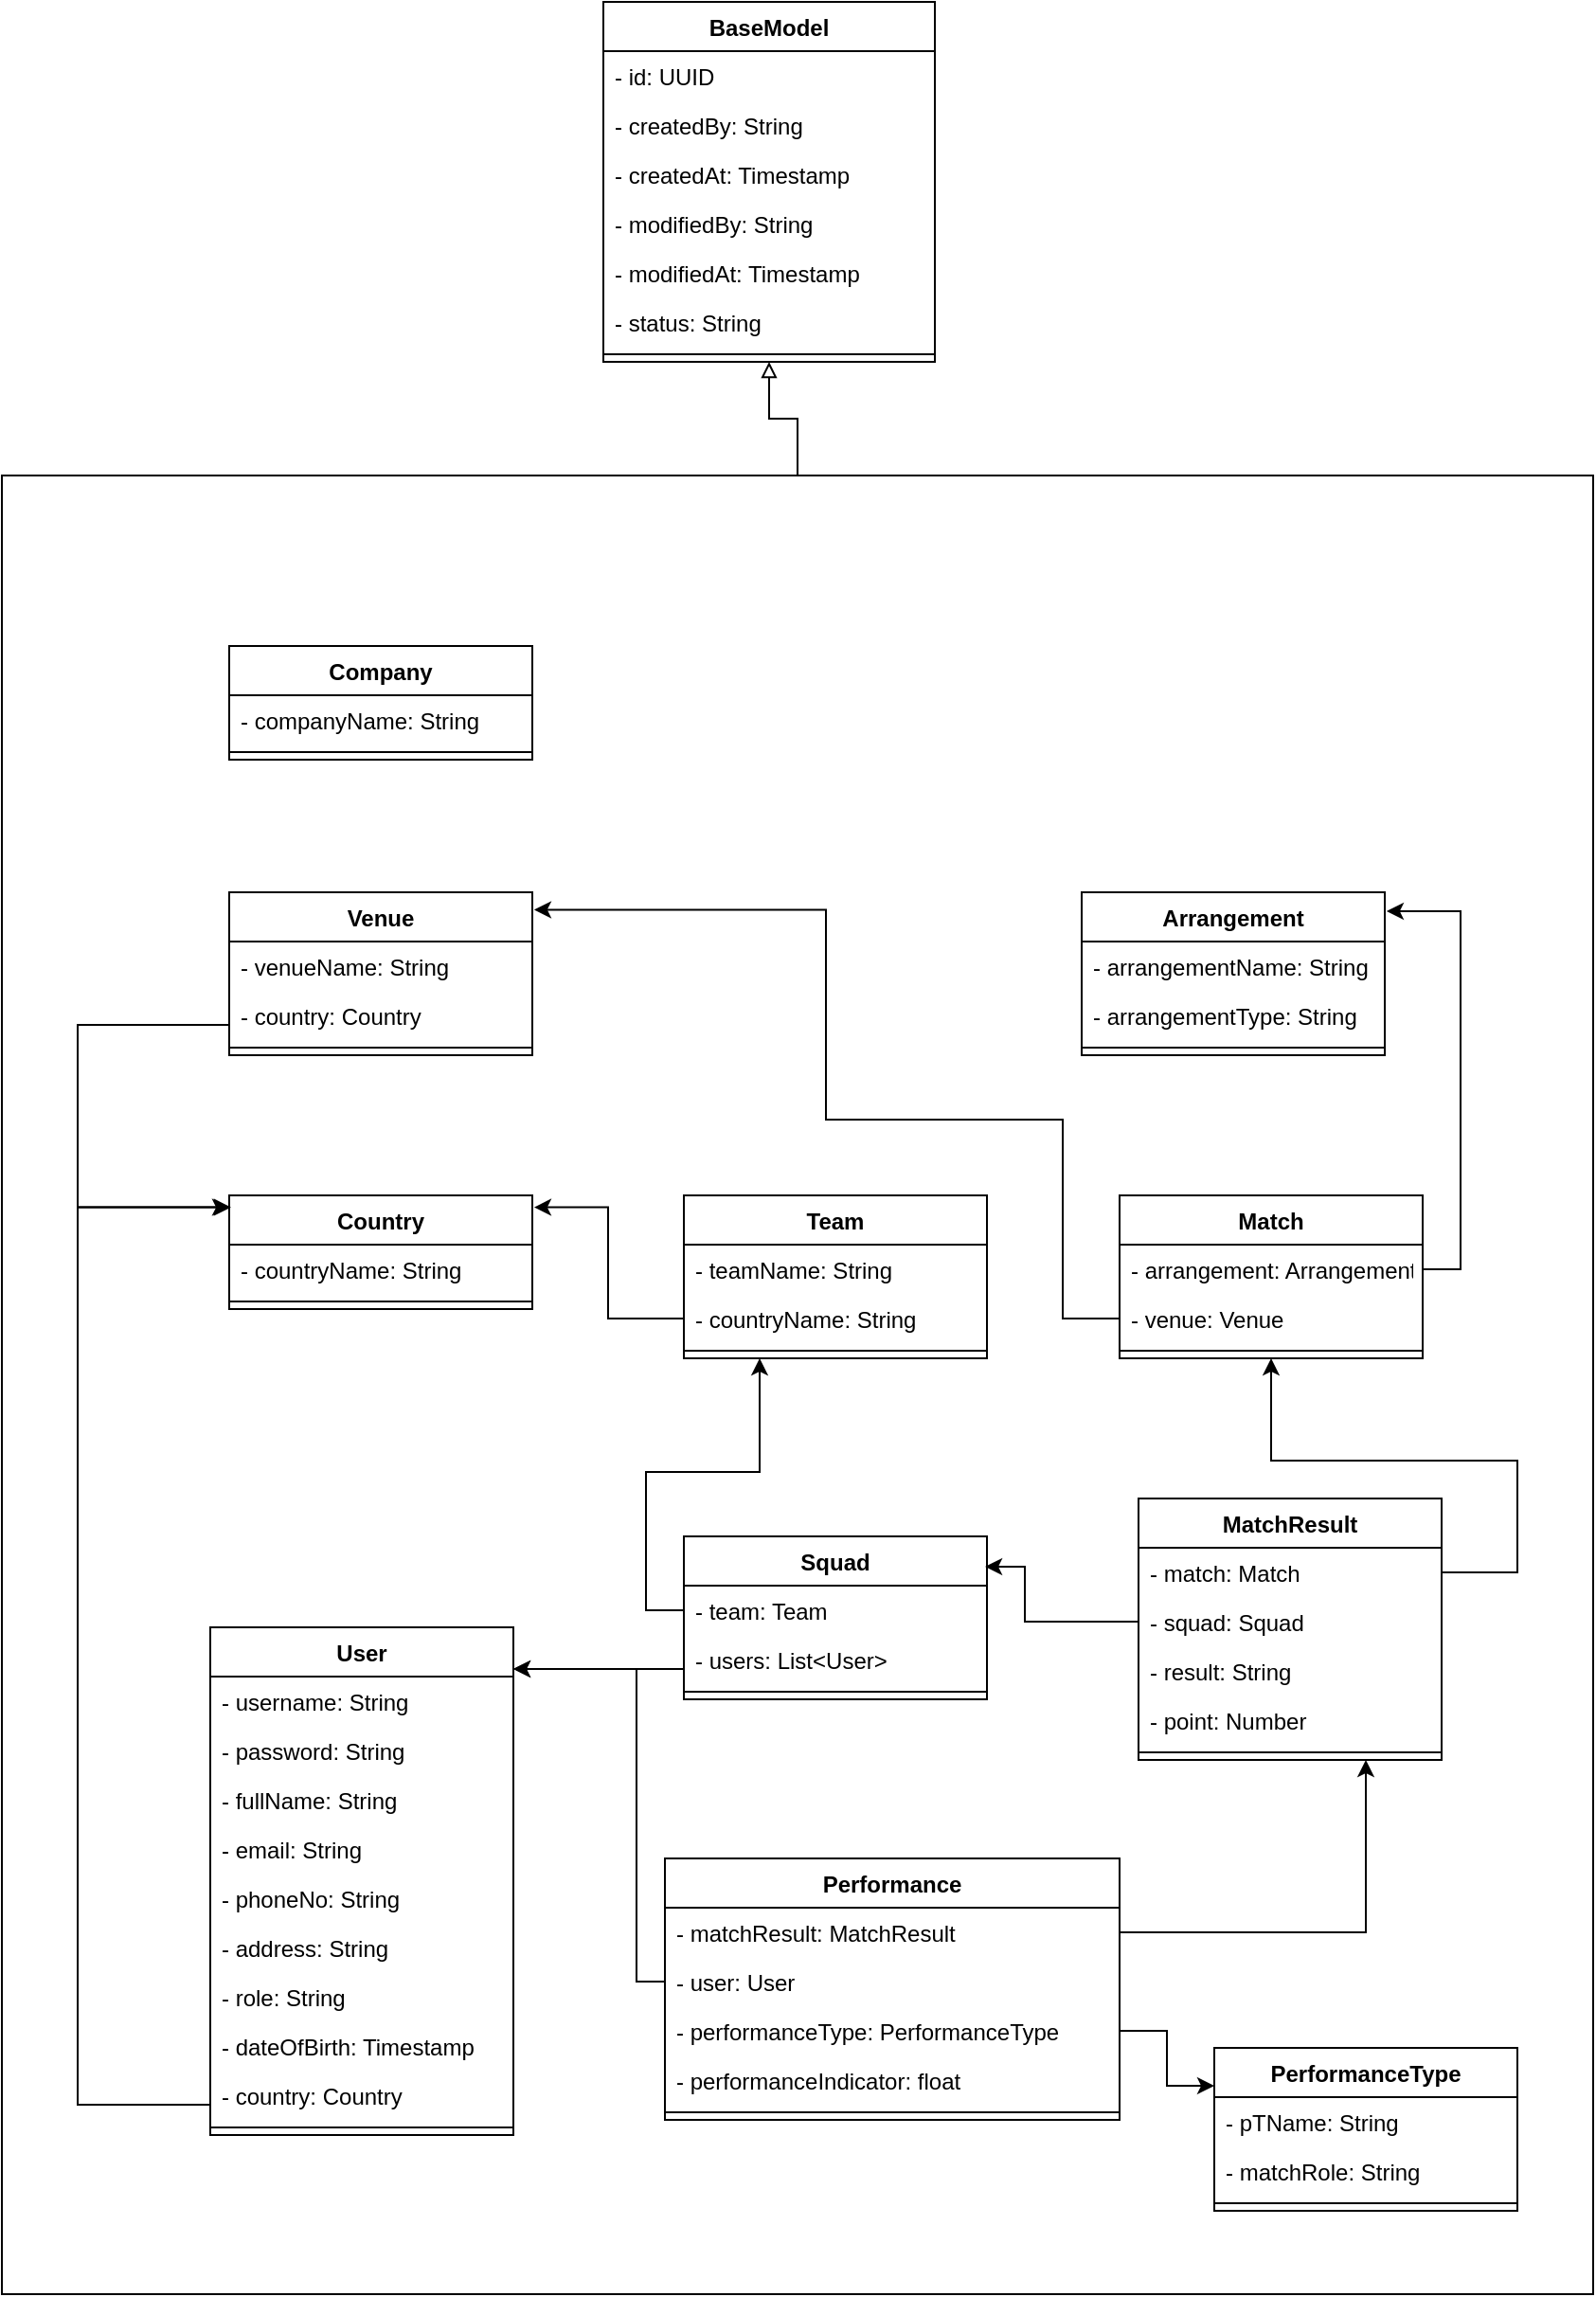 <mxfile version="14.9.6" type="device"><diagram id="pavRY5Ff5AZdBSmc_nE6" name="Page-1"><mxGraphModel dx="1092" dy="1628" grid="1" gridSize="10" guides="1" tooltips="1" connect="1" arrows="1" fold="1" page="1" pageScale="1" pageWidth="850" pageHeight="1100" math="0" shadow="0"><root><mxCell id="0"/><mxCell id="1" parent="0"/><mxCell id="Xf4mA_3UjRFJncI_C_CG-4" style="edgeStyle=orthogonalEdgeStyle;rounded=0;orthogonalLoop=1;jettySize=auto;html=1;endArrow=block;endFill=0;" parent="1" source="Xf4mA_3UjRFJncI_C_CG-3" target="aH9YZH36lYJqa6SZUZgS-5" edge="1"><mxGeometry relative="1" as="geometry"/></mxCell><mxCell id="Xf4mA_3UjRFJncI_C_CG-3" value="" style="rounded=0;whiteSpace=wrap;html=1;" parent="1" vertex="1"><mxGeometry x="40" y="20" width="840" height="960" as="geometry"/></mxCell><mxCell id="aH9YZH36lYJqa6SZUZgS-1" value="Company" style="swimlane;fontStyle=1;align=center;verticalAlign=top;childLayout=stackLayout;horizontal=1;startSize=26;horizontalStack=0;resizeParent=1;resizeParentMax=0;resizeLast=0;collapsible=1;marginBottom=0;" parent="1" vertex="1"><mxGeometry x="160" y="110" width="160" height="60" as="geometry"/></mxCell><mxCell id="aH9YZH36lYJqa6SZUZgS-2" value="- companyName: String" style="text;strokeColor=none;fillColor=none;align=left;verticalAlign=top;spacingLeft=4;spacingRight=4;overflow=hidden;rotatable=0;points=[[0,0.5],[1,0.5]];portConstraint=eastwest;" parent="aH9YZH36lYJqa6SZUZgS-1" vertex="1"><mxGeometry y="26" width="160" height="26" as="geometry"/></mxCell><mxCell id="aH9YZH36lYJqa6SZUZgS-3" value="" style="line;strokeWidth=1;fillColor=none;align=left;verticalAlign=middle;spacingTop=-1;spacingLeft=3;spacingRight=3;rotatable=0;labelPosition=right;points=[];portConstraint=eastwest;" parent="aH9YZH36lYJqa6SZUZgS-1" vertex="1"><mxGeometry y="52" width="160" height="8" as="geometry"/></mxCell><mxCell id="aH9YZH36lYJqa6SZUZgS-5" value="BaseModel" style="swimlane;fontStyle=1;align=center;verticalAlign=top;childLayout=stackLayout;horizontal=1;startSize=26;horizontalStack=0;resizeParent=1;resizeParentMax=0;resizeLast=0;collapsible=1;marginBottom=0;" parent="1" vertex="1"><mxGeometry x="357.5" y="-230" width="175" height="190" as="geometry"/></mxCell><mxCell id="aH9YZH36lYJqa6SZUZgS-6" value="- id: UUID" style="text;strokeColor=none;fillColor=none;align=left;verticalAlign=top;spacingLeft=4;spacingRight=4;overflow=hidden;rotatable=0;points=[[0,0.5],[1,0.5]];portConstraint=eastwest;" parent="aH9YZH36lYJqa6SZUZgS-5" vertex="1"><mxGeometry y="26" width="175" height="26" as="geometry"/></mxCell><mxCell id="aH9YZH36lYJqa6SZUZgS-8" value="- createdBy: String" style="text;strokeColor=none;fillColor=none;align=left;verticalAlign=top;spacingLeft=4;spacingRight=4;overflow=hidden;rotatable=0;points=[[0,0.5],[1,0.5]];portConstraint=eastwest;" parent="aH9YZH36lYJqa6SZUZgS-5" vertex="1"><mxGeometry y="52" width="175" height="26" as="geometry"/></mxCell><mxCell id="aH9YZH36lYJqa6SZUZgS-12" value="- createdAt: Timestamp" style="text;strokeColor=none;fillColor=none;align=left;verticalAlign=top;spacingLeft=4;spacingRight=4;overflow=hidden;rotatable=0;points=[[0,0.5],[1,0.5]];portConstraint=eastwest;" parent="aH9YZH36lYJqa6SZUZgS-5" vertex="1"><mxGeometry y="78" width="175" height="26" as="geometry"/></mxCell><mxCell id="aH9YZH36lYJqa6SZUZgS-14" value="- modifiedBy: String" style="text;strokeColor=none;fillColor=none;align=left;verticalAlign=top;spacingLeft=4;spacingRight=4;overflow=hidden;rotatable=0;points=[[0,0.5],[1,0.5]];portConstraint=eastwest;" parent="aH9YZH36lYJqa6SZUZgS-5" vertex="1"><mxGeometry y="104" width="175" height="26" as="geometry"/></mxCell><mxCell id="aH9YZH36lYJqa6SZUZgS-15" value="- modifiedAt: Timestamp" style="text;strokeColor=none;fillColor=none;align=left;verticalAlign=top;spacingLeft=4;spacingRight=4;overflow=hidden;rotatable=0;points=[[0,0.5],[1,0.5]];portConstraint=eastwest;" parent="aH9YZH36lYJqa6SZUZgS-5" vertex="1"><mxGeometry y="130" width="175" height="26" as="geometry"/></mxCell><mxCell id="aH9YZH36lYJqa6SZUZgS-13" value="- status: String" style="text;strokeColor=none;fillColor=none;align=left;verticalAlign=top;spacingLeft=4;spacingRight=4;overflow=hidden;rotatable=0;points=[[0,0.5],[1,0.5]];portConstraint=eastwest;" parent="aH9YZH36lYJqa6SZUZgS-5" vertex="1"><mxGeometry y="156" width="175" height="26" as="geometry"/></mxCell><mxCell id="aH9YZH36lYJqa6SZUZgS-7" value="" style="line;strokeWidth=1;fillColor=none;align=left;verticalAlign=middle;spacingTop=-1;spacingLeft=3;spacingRight=3;rotatable=0;labelPosition=right;points=[];portConstraint=eastwest;" parent="aH9YZH36lYJqa6SZUZgS-5" vertex="1"><mxGeometry y="182" width="175" height="8" as="geometry"/></mxCell><mxCell id="aH9YZH36lYJqa6SZUZgS-16" value="Country" style="swimlane;fontStyle=1;align=center;verticalAlign=top;childLayout=stackLayout;horizontal=1;startSize=26;horizontalStack=0;resizeParent=1;resizeParentMax=0;resizeLast=0;collapsible=1;marginBottom=0;" parent="1" vertex="1"><mxGeometry x="160" y="400" width="160" height="60" as="geometry"/></mxCell><mxCell id="aH9YZH36lYJqa6SZUZgS-18" value="- countryName: String" style="text;strokeColor=none;fillColor=none;align=left;verticalAlign=top;spacingLeft=4;spacingRight=4;overflow=hidden;rotatable=0;points=[[0,0.5],[1,0.5]];portConstraint=eastwest;" parent="aH9YZH36lYJqa6SZUZgS-16" vertex="1"><mxGeometry y="26" width="160" height="26" as="geometry"/></mxCell><mxCell id="aH9YZH36lYJqa6SZUZgS-19" value="" style="line;strokeWidth=1;fillColor=none;align=left;verticalAlign=middle;spacingTop=-1;spacingLeft=3;spacingRight=3;rotatable=0;labelPosition=right;points=[];portConstraint=eastwest;" parent="aH9YZH36lYJqa6SZUZgS-16" vertex="1"><mxGeometry y="52" width="160" height="8" as="geometry"/></mxCell><mxCell id="aH9YZH36lYJqa6SZUZgS-20" value="User" style="swimlane;fontStyle=1;align=center;verticalAlign=top;childLayout=stackLayout;horizontal=1;startSize=26;horizontalStack=0;resizeParent=1;resizeParentMax=0;resizeLast=0;collapsible=1;marginBottom=0;" parent="1" vertex="1"><mxGeometry x="150" y="628" width="160" height="268" as="geometry"/></mxCell><mxCell id="aH9YZH36lYJqa6SZUZgS-22" value="- username: String" style="text;strokeColor=none;fillColor=none;align=left;verticalAlign=top;spacingLeft=4;spacingRight=4;overflow=hidden;rotatable=0;points=[[0,0.5],[1,0.5]];portConstraint=eastwest;" parent="aH9YZH36lYJqa6SZUZgS-20" vertex="1"><mxGeometry y="26" width="160" height="26" as="geometry"/></mxCell><mxCell id="aH9YZH36lYJqa6SZUZgS-24" value="- password: String" style="text;strokeColor=none;fillColor=none;align=left;verticalAlign=top;spacingLeft=4;spacingRight=4;overflow=hidden;rotatable=0;points=[[0,0.5],[1,0.5]];portConstraint=eastwest;" parent="aH9YZH36lYJqa6SZUZgS-20" vertex="1"><mxGeometry y="52" width="160" height="26" as="geometry"/></mxCell><mxCell id="Xf4mA_3UjRFJncI_C_CG-1" value="- fullName: String" style="text;strokeColor=none;fillColor=none;align=left;verticalAlign=top;spacingLeft=4;spacingRight=4;overflow=hidden;rotatable=0;points=[[0,0.5],[1,0.5]];portConstraint=eastwest;" parent="aH9YZH36lYJqa6SZUZgS-20" vertex="1"><mxGeometry y="78" width="160" height="26" as="geometry"/></mxCell><mxCell id="aH9YZH36lYJqa6SZUZgS-25" value="- email: String" style="text;strokeColor=none;fillColor=none;align=left;verticalAlign=top;spacingLeft=4;spacingRight=4;overflow=hidden;rotatable=0;points=[[0,0.5],[1,0.5]];portConstraint=eastwest;" parent="aH9YZH36lYJqa6SZUZgS-20" vertex="1"><mxGeometry y="104" width="160" height="26" as="geometry"/></mxCell><mxCell id="aH9YZH36lYJqa6SZUZgS-26" value="- phoneNo: String" style="text;strokeColor=none;fillColor=none;align=left;verticalAlign=top;spacingLeft=4;spacingRight=4;overflow=hidden;rotatable=0;points=[[0,0.5],[1,0.5]];portConstraint=eastwest;" parent="aH9YZH36lYJqa6SZUZgS-20" vertex="1"><mxGeometry y="130" width="160" height="26" as="geometry"/></mxCell><mxCell id="aH9YZH36lYJqa6SZUZgS-27" value="- address: String" style="text;strokeColor=none;fillColor=none;align=left;verticalAlign=top;spacingLeft=4;spacingRight=4;overflow=hidden;rotatable=0;points=[[0,0.5],[1,0.5]];portConstraint=eastwest;" parent="aH9YZH36lYJqa6SZUZgS-20" vertex="1"><mxGeometry y="156" width="160" height="26" as="geometry"/></mxCell><mxCell id="aH9YZH36lYJqa6SZUZgS-39" value="- role: String" style="text;strokeColor=none;fillColor=none;align=left;verticalAlign=top;spacingLeft=4;spacingRight=4;overflow=hidden;rotatable=0;points=[[0,0.5],[1,0.5]];portConstraint=eastwest;" parent="aH9YZH36lYJqa6SZUZgS-20" vertex="1"><mxGeometry y="182" width="160" height="26" as="geometry"/></mxCell><mxCell id="aH9YZH36lYJqa6SZUZgS-91" value="- dateOfBirth: Timestamp" style="text;strokeColor=none;fillColor=none;align=left;verticalAlign=top;spacingLeft=4;spacingRight=4;overflow=hidden;rotatable=0;points=[[0,0.5],[1,0.5]];portConstraint=eastwest;" parent="aH9YZH36lYJqa6SZUZgS-20" vertex="1"><mxGeometry y="208" width="160" height="26" as="geometry"/></mxCell><mxCell id="aH9YZH36lYJqa6SZUZgS-40" value="- country: Country" style="text;strokeColor=none;fillColor=none;align=left;verticalAlign=top;spacingLeft=4;spacingRight=4;overflow=hidden;rotatable=0;points=[[0,0.5],[1,0.5]];portConstraint=eastwest;" parent="aH9YZH36lYJqa6SZUZgS-20" vertex="1"><mxGeometry y="234" width="160" height="26" as="geometry"/></mxCell><mxCell id="aH9YZH36lYJqa6SZUZgS-23" value="" style="line;strokeWidth=1;fillColor=none;align=left;verticalAlign=middle;spacingTop=-1;spacingLeft=3;spacingRight=3;rotatable=0;labelPosition=right;points=[];portConstraint=eastwest;" parent="aH9YZH36lYJqa6SZUZgS-20" vertex="1"><mxGeometry y="260" width="160" height="8" as="geometry"/></mxCell><mxCell id="aH9YZH36lYJqa6SZUZgS-29" value="Team" style="swimlane;fontStyle=1;align=center;verticalAlign=top;childLayout=stackLayout;horizontal=1;startSize=26;horizontalStack=0;resizeParent=1;resizeParentMax=0;resizeLast=0;collapsible=1;marginBottom=0;" parent="1" vertex="1"><mxGeometry x="400" y="400" width="160" height="86" as="geometry"/></mxCell><mxCell id="aH9YZH36lYJqa6SZUZgS-31" value="- teamName: String" style="text;strokeColor=none;fillColor=none;align=left;verticalAlign=top;spacingLeft=4;spacingRight=4;overflow=hidden;rotatable=0;points=[[0,0.5],[1,0.5]];portConstraint=eastwest;" parent="aH9YZH36lYJqa6SZUZgS-29" vertex="1"><mxGeometry y="26" width="160" height="26" as="geometry"/></mxCell><mxCell id="aH9YZH36lYJqa6SZUZgS-41" value="- countryName: String" style="text;strokeColor=none;fillColor=none;align=left;verticalAlign=top;spacingLeft=4;spacingRight=4;overflow=hidden;rotatable=0;points=[[0,0.5],[1,0.5]];portConstraint=eastwest;" parent="aH9YZH36lYJqa6SZUZgS-29" vertex="1"><mxGeometry y="52" width="160" height="26" as="geometry"/></mxCell><mxCell id="aH9YZH36lYJqa6SZUZgS-37" value="" style="line;strokeWidth=1;fillColor=none;align=left;verticalAlign=middle;spacingTop=-1;spacingLeft=3;spacingRight=3;rotatable=0;labelPosition=right;points=[];portConstraint=eastwest;" parent="aH9YZH36lYJqa6SZUZgS-29" vertex="1"><mxGeometry y="78" width="160" height="8" as="geometry"/></mxCell><mxCell id="aH9YZH36lYJqa6SZUZgS-51" value="Squad" style="swimlane;fontStyle=1;align=center;verticalAlign=top;childLayout=stackLayout;horizontal=1;startSize=26;horizontalStack=0;resizeParent=1;resizeParentMax=0;resizeLast=0;collapsible=1;marginBottom=0;" parent="1" vertex="1"><mxGeometry x="400" y="580" width="160" height="86" as="geometry"/></mxCell><mxCell id="aH9YZH36lYJqa6SZUZgS-53" value="- team: Team" style="text;strokeColor=none;fillColor=none;align=left;verticalAlign=top;spacingLeft=4;spacingRight=4;overflow=hidden;rotatable=0;points=[[0,0.5],[1,0.5]];portConstraint=eastwest;" parent="aH9YZH36lYJqa6SZUZgS-51" vertex="1"><mxGeometry y="26" width="160" height="26" as="geometry"/></mxCell><mxCell id="aH9YZH36lYJqa6SZUZgS-54" value="- users: List&lt;User&gt;" style="text;strokeColor=none;fillColor=none;align=left;verticalAlign=top;spacingLeft=4;spacingRight=4;overflow=hidden;rotatable=0;points=[[0,0.5],[1,0.5]];portConstraint=eastwest;" parent="aH9YZH36lYJqa6SZUZgS-51" vertex="1"><mxGeometry y="52" width="160" height="26" as="geometry"/></mxCell><mxCell id="aH9YZH36lYJqa6SZUZgS-55" value="" style="line;strokeWidth=1;fillColor=none;align=left;verticalAlign=middle;spacingTop=-1;spacingLeft=3;spacingRight=3;rotatable=0;labelPosition=right;points=[];portConstraint=eastwest;" parent="aH9YZH36lYJqa6SZUZgS-51" vertex="1"><mxGeometry y="78" width="160" height="8" as="geometry"/></mxCell><mxCell id="aH9YZH36lYJqa6SZUZgS-56" style="edgeStyle=orthogonalEdgeStyle;rounded=0;orthogonalLoop=1;jettySize=auto;html=1;" parent="1" source="aH9YZH36lYJqa6SZUZgS-54" target="aH9YZH36lYJqa6SZUZgS-20" edge="1"><mxGeometry relative="1" as="geometry"><Array as="points"><mxPoint x="350" y="650"/><mxPoint x="350" y="650"/></Array></mxGeometry></mxCell><mxCell id="aH9YZH36lYJqa6SZUZgS-57" style="edgeStyle=orthogonalEdgeStyle;rounded=0;orthogonalLoop=1;jettySize=auto;html=1;entryX=1.006;entryY=0.105;entryDx=0;entryDy=0;entryPerimeter=0;" parent="1" source="aH9YZH36lYJqa6SZUZgS-41" target="aH9YZH36lYJqa6SZUZgS-16" edge="1"><mxGeometry relative="1" as="geometry"/></mxCell><mxCell id="aH9YZH36lYJqa6SZUZgS-58" style="edgeStyle=orthogonalEdgeStyle;rounded=0;orthogonalLoop=1;jettySize=auto;html=1;entryX=0.006;entryY=0.105;entryDx=0;entryDy=0;entryPerimeter=0;" parent="1" source="aH9YZH36lYJqa6SZUZgS-40" target="aH9YZH36lYJqa6SZUZgS-16" edge="1"><mxGeometry relative="1" as="geometry"><Array as="points"><mxPoint x="80" y="880"/><mxPoint x="80" y="406"/></Array></mxGeometry></mxCell><mxCell id="aH9YZH36lYJqa6SZUZgS-59" value="Arrangement" style="swimlane;fontStyle=1;align=center;verticalAlign=top;childLayout=stackLayout;horizontal=1;startSize=26;horizontalStack=0;resizeParent=1;resizeParentMax=0;resizeLast=0;collapsible=1;marginBottom=0;" parent="1" vertex="1"><mxGeometry x="610" y="240" width="160" height="86" as="geometry"/></mxCell><mxCell id="aH9YZH36lYJqa6SZUZgS-61" value="- arrangementName: String" style="text;strokeColor=none;fillColor=none;align=left;verticalAlign=top;spacingLeft=4;spacingRight=4;overflow=hidden;rotatable=0;points=[[0,0.5],[1,0.5]];portConstraint=eastwest;" parent="aH9YZH36lYJqa6SZUZgS-59" vertex="1"><mxGeometry y="26" width="160" height="26" as="geometry"/></mxCell><mxCell id="aH9YZH36lYJqa6SZUZgS-80" value="- arrangementType: String" style="text;strokeColor=none;fillColor=none;align=left;verticalAlign=top;spacingLeft=4;spacingRight=4;overflow=hidden;rotatable=0;points=[[0,0.5],[1,0.5]];portConstraint=eastwest;" parent="aH9YZH36lYJqa6SZUZgS-59" vertex="1"><mxGeometry y="52" width="160" height="26" as="geometry"/></mxCell><mxCell id="aH9YZH36lYJqa6SZUZgS-63" value="" style="line;strokeWidth=1;fillColor=none;align=left;verticalAlign=middle;spacingTop=-1;spacingLeft=3;spacingRight=3;rotatable=0;labelPosition=right;points=[];portConstraint=eastwest;" parent="aH9YZH36lYJqa6SZUZgS-59" vertex="1"><mxGeometry y="78" width="160" height="8" as="geometry"/></mxCell><mxCell id="aH9YZH36lYJqa6SZUZgS-66" value="Venue" style="swimlane;fontStyle=1;align=center;verticalAlign=top;childLayout=stackLayout;horizontal=1;startSize=26;horizontalStack=0;resizeParent=1;resizeParentMax=0;resizeLast=0;collapsible=1;marginBottom=0;" parent="1" vertex="1"><mxGeometry x="160" y="240" width="160" height="86" as="geometry"/></mxCell><mxCell id="aH9YZH36lYJqa6SZUZgS-68" value="- venueName: String" style="text;strokeColor=none;fillColor=none;align=left;verticalAlign=top;spacingLeft=4;spacingRight=4;overflow=hidden;rotatable=0;points=[[0,0.5],[1,0.5]];portConstraint=eastwest;" parent="aH9YZH36lYJqa6SZUZgS-66" vertex="1"><mxGeometry y="26" width="160" height="26" as="geometry"/></mxCell><mxCell id="aH9YZH36lYJqa6SZUZgS-69" value="- country: Country" style="text;strokeColor=none;fillColor=none;align=left;verticalAlign=top;spacingLeft=4;spacingRight=4;overflow=hidden;rotatable=0;points=[[0,0.5],[1,0.5]];portConstraint=eastwest;" parent="aH9YZH36lYJqa6SZUZgS-66" vertex="1"><mxGeometry y="52" width="160" height="26" as="geometry"/></mxCell><mxCell id="aH9YZH36lYJqa6SZUZgS-70" value="" style="line;strokeWidth=1;fillColor=none;align=left;verticalAlign=middle;spacingTop=-1;spacingLeft=3;spacingRight=3;rotatable=0;labelPosition=right;points=[];portConstraint=eastwest;" parent="aH9YZH36lYJqa6SZUZgS-66" vertex="1"><mxGeometry y="78" width="160" height="8" as="geometry"/></mxCell><mxCell id="aH9YZH36lYJqa6SZUZgS-78" style="edgeStyle=orthogonalEdgeStyle;rounded=0;orthogonalLoop=1;jettySize=auto;html=1;entryX=1.006;entryY=0.107;entryDx=0;entryDy=0;entryPerimeter=0;" parent="1" source="aH9YZH36lYJqa6SZUZgS-79" target="aH9YZH36lYJqa6SZUZgS-66" edge="1"><mxGeometry relative="1" as="geometry"><Array as="points"><mxPoint x="600" y="465"/><mxPoint x="600" y="360"/><mxPoint x="475" y="360"/><mxPoint x="475" y="249"/></Array></mxGeometry></mxCell><mxCell id="aH9YZH36lYJqa6SZUZgS-73" value="Match" style="swimlane;fontStyle=1;align=center;verticalAlign=top;childLayout=stackLayout;horizontal=1;startSize=26;horizontalStack=0;resizeParent=1;resizeParentMax=0;resizeLast=0;collapsible=1;marginBottom=0;" parent="1" vertex="1"><mxGeometry x="630" y="400" width="160" height="86" as="geometry"/></mxCell><mxCell id="aH9YZH36lYJqa6SZUZgS-76" value="- arrangement: Arrangement" style="text;strokeColor=none;fillColor=none;align=left;verticalAlign=top;spacingLeft=4;spacingRight=4;overflow=hidden;rotatable=0;points=[[0,0.5],[1,0.5]];portConstraint=eastwest;" parent="aH9YZH36lYJqa6SZUZgS-73" vertex="1"><mxGeometry y="26" width="160" height="26" as="geometry"/></mxCell><mxCell id="aH9YZH36lYJqa6SZUZgS-79" value="- venue: Venue" style="text;strokeColor=none;fillColor=none;align=left;verticalAlign=top;spacingLeft=4;spacingRight=4;overflow=hidden;rotatable=0;points=[[0,0.5],[1,0.5]];portConstraint=eastwest;" parent="aH9YZH36lYJqa6SZUZgS-73" vertex="1"><mxGeometry y="52" width="160" height="26" as="geometry"/></mxCell><mxCell id="aH9YZH36lYJqa6SZUZgS-77" value="" style="line;strokeWidth=1;fillColor=none;align=left;verticalAlign=middle;spacingTop=-1;spacingLeft=3;spacingRight=3;rotatable=0;labelPosition=right;points=[];portConstraint=eastwest;" parent="aH9YZH36lYJqa6SZUZgS-73" vertex="1"><mxGeometry y="78" width="160" height="8" as="geometry"/></mxCell><mxCell id="aH9YZH36lYJqa6SZUZgS-81" style="edgeStyle=orthogonalEdgeStyle;rounded=0;orthogonalLoop=1;jettySize=auto;html=1;entryX=1.006;entryY=0.116;entryDx=0;entryDy=0;entryPerimeter=0;" parent="1" source="aH9YZH36lYJqa6SZUZgS-76" target="aH9YZH36lYJqa6SZUZgS-59" edge="1"><mxGeometry relative="1" as="geometry"><Array as="points"><mxPoint x="810" y="439"/><mxPoint x="810" y="250"/></Array></mxGeometry></mxCell><mxCell id="aH9YZH36lYJqa6SZUZgS-82" value="MatchResult" style="swimlane;fontStyle=1;align=center;verticalAlign=top;childLayout=stackLayout;horizontal=1;startSize=26;horizontalStack=0;resizeParent=1;resizeParentMax=0;resizeLast=0;collapsible=1;marginBottom=0;" parent="1" vertex="1"><mxGeometry x="640" y="560" width="160" height="138" as="geometry"/></mxCell><mxCell id="aH9YZH36lYJqa6SZUZgS-84" value="- match: Match" style="text;strokeColor=none;fillColor=none;align=left;verticalAlign=top;spacingLeft=4;spacingRight=4;overflow=hidden;rotatable=0;points=[[0,0.5],[1,0.5]];portConstraint=eastwest;" parent="aH9YZH36lYJqa6SZUZgS-82" vertex="1"><mxGeometry y="26" width="160" height="26" as="geometry"/></mxCell><mxCell id="aH9YZH36lYJqa6SZUZgS-85" value="- squad: Squad" style="text;strokeColor=none;fillColor=none;align=left;verticalAlign=top;spacingLeft=4;spacingRight=4;overflow=hidden;rotatable=0;points=[[0,0.5],[1,0.5]];portConstraint=eastwest;" parent="aH9YZH36lYJqa6SZUZgS-82" vertex="1"><mxGeometry y="52" width="160" height="26" as="geometry"/></mxCell><mxCell id="aH9YZH36lYJqa6SZUZgS-88" value="- result: String" style="text;strokeColor=none;fillColor=none;align=left;verticalAlign=top;spacingLeft=4;spacingRight=4;overflow=hidden;rotatable=0;points=[[0,0.5],[1,0.5]];portConstraint=eastwest;" parent="aH9YZH36lYJqa6SZUZgS-82" vertex="1"><mxGeometry y="78" width="160" height="26" as="geometry"/></mxCell><mxCell id="aH9YZH36lYJqa6SZUZgS-90" value="- point: Number" style="text;strokeColor=none;fillColor=none;align=left;verticalAlign=top;spacingLeft=4;spacingRight=4;overflow=hidden;rotatable=0;points=[[0,0.5],[1,0.5]];portConstraint=eastwest;" parent="aH9YZH36lYJqa6SZUZgS-82" vertex="1"><mxGeometry y="104" width="160" height="26" as="geometry"/></mxCell><mxCell id="aH9YZH36lYJqa6SZUZgS-86" value="" style="line;strokeWidth=1;fillColor=none;align=left;verticalAlign=middle;spacingTop=-1;spacingLeft=3;spacingRight=3;rotatable=0;labelPosition=right;points=[];portConstraint=eastwest;" parent="aH9YZH36lYJqa6SZUZgS-82" vertex="1"><mxGeometry y="130" width="160" height="8" as="geometry"/></mxCell><mxCell id="aH9YZH36lYJqa6SZUZgS-87" style="edgeStyle=orthogonalEdgeStyle;rounded=0;orthogonalLoop=1;jettySize=auto;html=1;" parent="1" source="aH9YZH36lYJqa6SZUZgS-84" target="aH9YZH36lYJqa6SZUZgS-73" edge="1"><mxGeometry relative="1" as="geometry"><Array as="points"><mxPoint x="840" y="599"/><mxPoint x="840" y="540"/><mxPoint x="710" y="540"/></Array></mxGeometry></mxCell><mxCell id="aH9YZH36lYJqa6SZUZgS-89" style="edgeStyle=orthogonalEdgeStyle;rounded=0;orthogonalLoop=1;jettySize=auto;html=1;entryX=0.994;entryY=0.186;entryDx=0;entryDy=0;entryPerimeter=0;" parent="1" source="aH9YZH36lYJqa6SZUZgS-85" target="aH9YZH36lYJqa6SZUZgS-51" edge="1"><mxGeometry relative="1" as="geometry"><Array as="points"><mxPoint x="580" y="625"/><mxPoint x="580" y="596"/></Array></mxGeometry></mxCell><mxCell id="Xf4mA_3UjRFJncI_C_CG-2" style="edgeStyle=orthogonalEdgeStyle;rounded=0;orthogonalLoop=1;jettySize=auto;html=1;entryX=0;entryY=0.105;entryDx=0;entryDy=0;entryPerimeter=0;" parent="1" source="aH9YZH36lYJqa6SZUZgS-69" target="aH9YZH36lYJqa6SZUZgS-16" edge="1"><mxGeometry relative="1" as="geometry"><Array as="points"><mxPoint x="80" y="310"/><mxPoint x="80" y="406"/></Array></mxGeometry></mxCell><mxCell id="Xf4mA_3UjRFJncI_C_CG-5" style="edgeStyle=orthogonalEdgeStyle;rounded=0;orthogonalLoop=1;jettySize=auto;html=1;entryX=0.25;entryY=1;entryDx=0;entryDy=0;endArrow=classic;endFill=1;" parent="1" source="aH9YZH36lYJqa6SZUZgS-53" target="aH9YZH36lYJqa6SZUZgS-29" edge="1"><mxGeometry relative="1" as="geometry"/></mxCell><mxCell id="I_bbkJhPwA1836AqZC_p-5" value="Performance" style="swimlane;fontStyle=1;align=center;verticalAlign=top;childLayout=stackLayout;horizontal=1;startSize=26;horizontalStack=0;resizeParent=1;resizeParentMax=0;resizeLast=0;collapsible=1;marginBottom=0;" vertex="1" parent="1"><mxGeometry x="390" y="750" width="240" height="138" as="geometry"/></mxCell><mxCell id="I_bbkJhPwA1836AqZC_p-6" value="- matchResult: MatchResult" style="text;strokeColor=none;fillColor=none;align=left;verticalAlign=top;spacingLeft=4;spacingRight=4;overflow=hidden;rotatable=0;points=[[0,0.5],[1,0.5]];portConstraint=eastwest;" vertex="1" parent="I_bbkJhPwA1836AqZC_p-5"><mxGeometry y="26" width="240" height="26" as="geometry"/></mxCell><mxCell id="I_bbkJhPwA1836AqZC_p-7" value="- user: User" style="text;strokeColor=none;fillColor=none;align=left;verticalAlign=top;spacingLeft=4;spacingRight=4;overflow=hidden;rotatable=0;points=[[0,0.5],[1,0.5]];portConstraint=eastwest;" vertex="1" parent="I_bbkJhPwA1836AqZC_p-5"><mxGeometry y="52" width="240" height="26" as="geometry"/></mxCell><mxCell id="I_bbkJhPwA1836AqZC_p-23" value="- performanceType: PerformanceType" style="text;strokeColor=none;fillColor=none;align=left;verticalAlign=top;spacingLeft=4;spacingRight=4;overflow=hidden;rotatable=0;points=[[0,0.5],[1,0.5]];portConstraint=eastwest;" vertex="1" parent="I_bbkJhPwA1836AqZC_p-5"><mxGeometry y="78" width="240" height="26" as="geometry"/></mxCell><mxCell id="I_bbkJhPwA1836AqZC_p-12" value="- performanceIndicator: float" style="text;strokeColor=none;fillColor=none;align=left;verticalAlign=top;spacingLeft=4;spacingRight=4;overflow=hidden;rotatable=0;points=[[0,0.5],[1,0.5]];portConstraint=eastwest;" vertex="1" parent="I_bbkJhPwA1836AqZC_p-5"><mxGeometry y="104" width="240" height="26" as="geometry"/></mxCell><mxCell id="I_bbkJhPwA1836AqZC_p-8" value="" style="line;strokeWidth=1;fillColor=none;align=left;verticalAlign=middle;spacingTop=-1;spacingLeft=3;spacingRight=3;rotatable=0;labelPosition=right;points=[];portConstraint=eastwest;" vertex="1" parent="I_bbkJhPwA1836AqZC_p-5"><mxGeometry y="130" width="240" height="8" as="geometry"/></mxCell><mxCell id="I_bbkJhPwA1836AqZC_p-9" style="edgeStyle=orthogonalEdgeStyle;rounded=0;orthogonalLoop=1;jettySize=auto;html=1;entryX=0.75;entryY=1;entryDx=0;entryDy=0;" edge="1" parent="1" source="I_bbkJhPwA1836AqZC_p-6" target="aH9YZH36lYJqa6SZUZgS-82"><mxGeometry relative="1" as="geometry"/></mxCell><mxCell id="I_bbkJhPwA1836AqZC_p-10" style="edgeStyle=orthogonalEdgeStyle;rounded=0;orthogonalLoop=1;jettySize=auto;html=1;" edge="1" parent="1" source="I_bbkJhPwA1836AqZC_p-7" target="aH9YZH36lYJqa6SZUZgS-20"><mxGeometry relative="1" as="geometry"><Array as="points"><mxPoint x="375" y="815"/><mxPoint x="375" y="650"/></Array></mxGeometry></mxCell><mxCell id="I_bbkJhPwA1836AqZC_p-13" value="PerformanceType" style="swimlane;fontStyle=1;align=center;verticalAlign=top;childLayout=stackLayout;horizontal=1;startSize=26;horizontalStack=0;resizeParent=1;resizeParentMax=0;resizeLast=0;collapsible=1;marginBottom=0;" vertex="1" parent="1"><mxGeometry x="680" y="850" width="160" height="86" as="geometry"/></mxCell><mxCell id="I_bbkJhPwA1836AqZC_p-17" value="- pTName: String" style="text;strokeColor=none;fillColor=none;align=left;verticalAlign=top;spacingLeft=4;spacingRight=4;overflow=hidden;rotatable=0;points=[[0,0.5],[1,0.5]];portConstraint=eastwest;" vertex="1" parent="I_bbkJhPwA1836AqZC_p-13"><mxGeometry y="26" width="160" height="26" as="geometry"/></mxCell><mxCell id="I_bbkJhPwA1836AqZC_p-24" value="- matchRole: String" style="text;strokeColor=none;fillColor=none;align=left;verticalAlign=top;spacingLeft=4;spacingRight=4;overflow=hidden;rotatable=0;points=[[0,0.5],[1,0.5]];portConstraint=eastwest;" vertex="1" parent="I_bbkJhPwA1836AqZC_p-13"><mxGeometry y="52" width="160" height="26" as="geometry"/></mxCell><mxCell id="I_bbkJhPwA1836AqZC_p-18" value="" style="line;strokeWidth=1;fillColor=none;align=left;verticalAlign=middle;spacingTop=-1;spacingLeft=3;spacingRight=3;rotatable=0;labelPosition=right;points=[];portConstraint=eastwest;" vertex="1" parent="I_bbkJhPwA1836AqZC_p-13"><mxGeometry y="78" width="160" height="8" as="geometry"/></mxCell><mxCell id="I_bbkJhPwA1836AqZC_p-19" style="edgeStyle=orthogonalEdgeStyle;rounded=0;orthogonalLoop=1;jettySize=auto;html=1;exitX=1;exitY=0.5;exitDx=0;exitDy=0;" edge="1" parent="1" source="I_bbkJhPwA1836AqZC_p-23" target="I_bbkJhPwA1836AqZC_p-13"><mxGeometry relative="1" as="geometry"><Array as="points"><mxPoint x="655" y="841"/><mxPoint x="655" y="870"/></Array></mxGeometry></mxCell></root></mxGraphModel></diagram></mxfile>